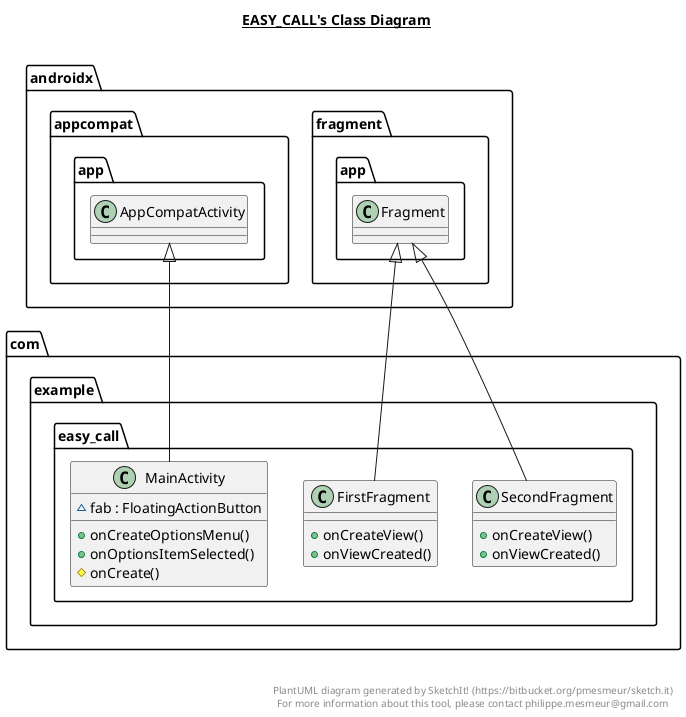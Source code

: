 @startuml

title __EASY_CALL's Class Diagram__\n

  namespace com.example.easy_call {
    class com.example.easy_call.FirstFragment {
        + onCreateView()
        + onViewCreated()
    }
  }
  

  namespace com.example.easy_call {
    class com.example.easy_call.MainActivity {
        ~ fab : FloatingActionButton
        + onCreateOptionsMenu()
        + onOptionsItemSelected()
        # onCreate()
    }
  }
  

  namespace com.example.easy_call {
    class com.example.easy_call.SecondFragment {
        + onCreateView()
        + onViewCreated()
    }
  }
  

  com.example.easy_call.FirstFragment -up-|> androidx.fragment.app.Fragment
  com.example.easy_call.MainActivity -up-|> androidx.appcompat.app.AppCompatActivity
  com.example.easy_call.SecondFragment -up-|> androidx.fragment.app.Fragment


right footer


PlantUML diagram generated by SketchIt! (https://bitbucket.org/pmesmeur/sketch.it)
For more information about this tool, please contact philippe.mesmeur@gmail.com
endfooter

@enduml
